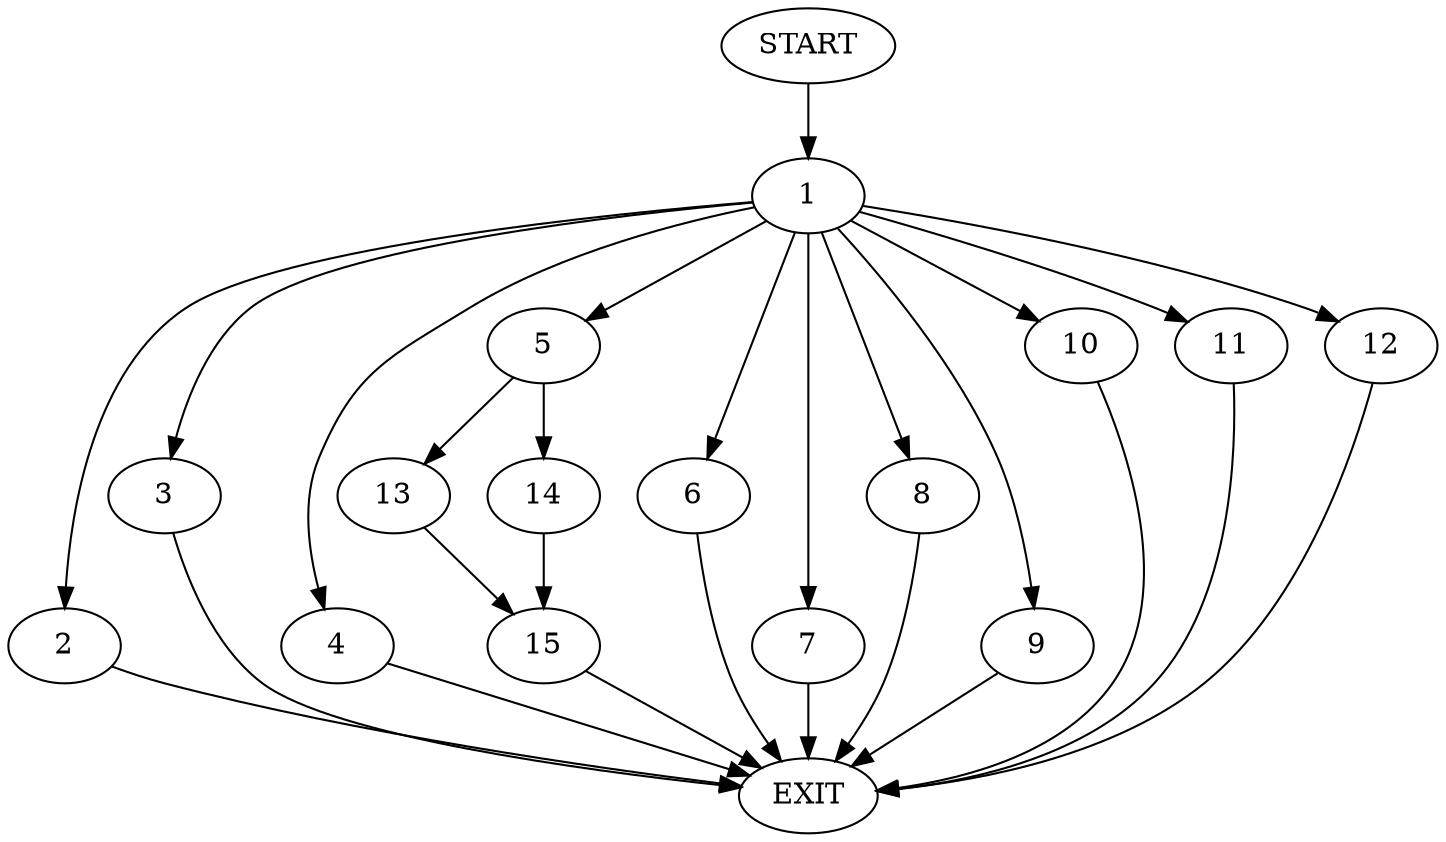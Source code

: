 digraph {
0 [label="START"]
16 [label="EXIT"]
0 -> 1
1 -> 2
1 -> 3
1 -> 4
1 -> 5
1 -> 6
1 -> 7
1 -> 8
1 -> 9
1 -> 10
1 -> 11
1 -> 12
4 -> 16
8 -> 16
3 -> 16
6 -> 16
7 -> 16
9 -> 16
10 -> 16
5 -> 13
5 -> 14
2 -> 16
11 -> 16
12 -> 16
14 -> 15
13 -> 15
15 -> 16
}
